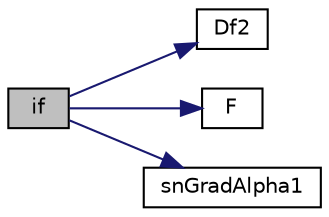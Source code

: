digraph "if"
{
  bgcolor="transparent";
  edge [fontname="Helvetica",fontsize="10",labelfontname="Helvetica",labelfontsize="10"];
  node [fontname="Helvetica",fontsize="10",shape=record];
  rankdir="LR";
  Node1 [label="if",height=0.2,width=0.4,color="black", fillcolor="grey75", style="filled", fontcolor="black"];
  Node1 -> Node2 [color="midnightblue",fontsize="10",style="solid",fontname="Helvetica"];
  Node2 [label="Df2",height=0.2,width=0.4,color="black",URL="$a00585.html#a4ca8b668b50fe9b47473f25f3651d287"];
  Node1 -> Node3 [color="midnightblue",fontsize="10",style="solid",fontname="Helvetica"];
  Node3 [label="F",height=0.2,width=0.4,color="black",URL="$a00585.html#a0fd6c680e7914ea17e626bbef00299f1"];
  Node1 -> Node4 [color="midnightblue",fontsize="10",style="solid",fontname="Helvetica"];
  Node4 [label="snGradAlpha1",height=0.2,width=0.4,color="black",URL="$a00585.html#a9ad08a93fd578a856c12ac94a7cf1f0d"];
}
